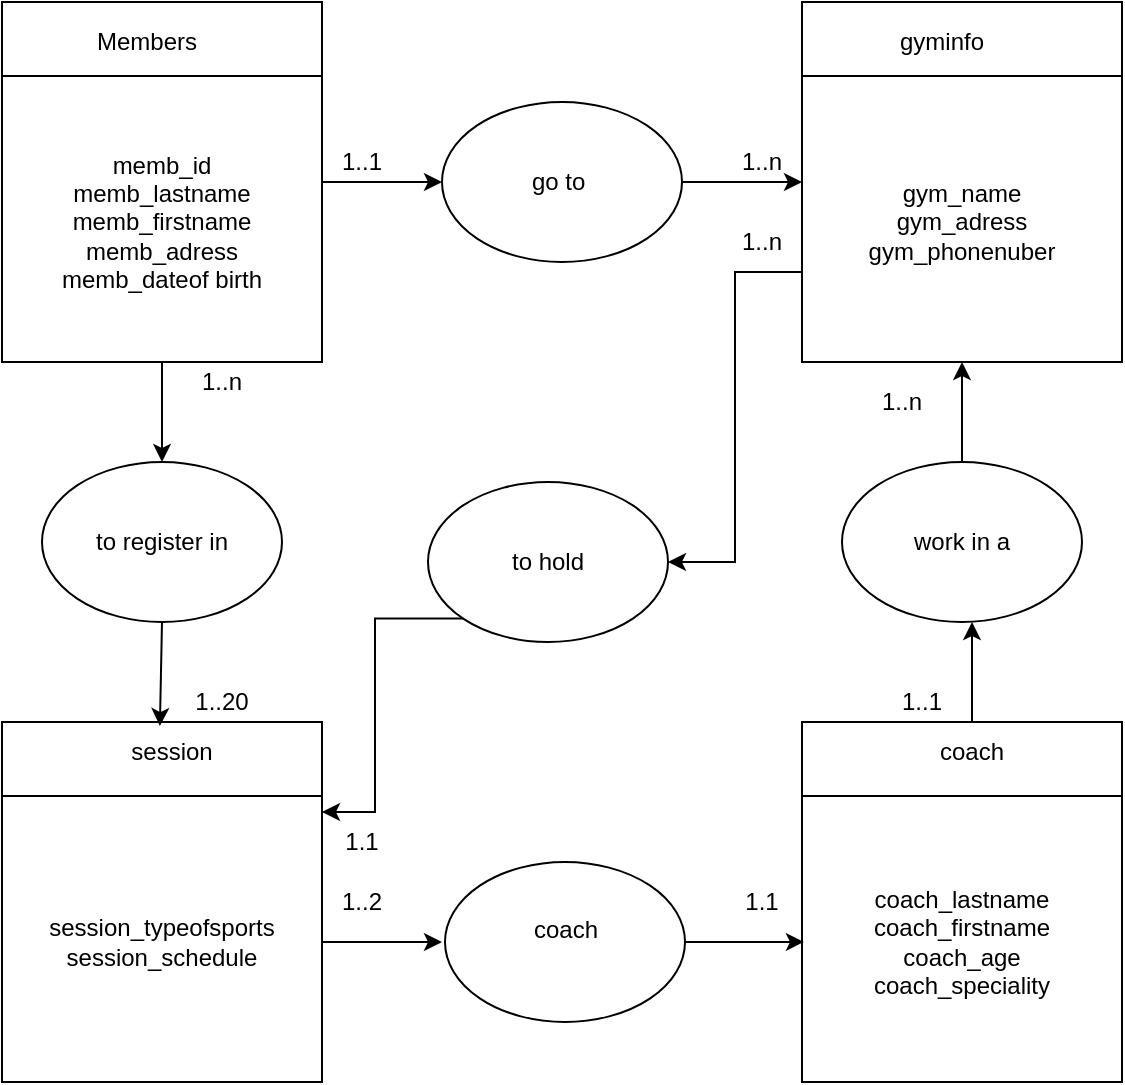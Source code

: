 <mxfile version="13.9.9" type="device"><diagram id="mj55TfUi-3Ab9iuLXIft" name="Page-1"><mxGraphModel dx="852" dy="494" grid="1" gridSize="10" guides="1" tooltips="1" connect="1" arrows="1" fold="1" page="1" pageScale="1" pageWidth="827" pageHeight="1169" math="0" shadow="0"><root><object label="" gymnasium="" id="0"><mxCell/></object><mxCell id="1" parent="0"/><mxCell id="18" value="" style="group" parent="1" vertex="1" connectable="0"><mxGeometry x="600" y="90" width="160" height="180" as="geometry"/></mxCell><mxCell id="15" value="" style="shape=internalStorage;whiteSpace=wrap;html=1;backgroundOutline=1;strokeColor=#000000;dx=0;dy=37;" parent="18" vertex="1"><mxGeometry width="160" height="180" as="geometry"/></mxCell><mxCell id="16" value="gyminfo" style="text;html=1;strokeColor=none;fillColor=none;align=center;verticalAlign=middle;whiteSpace=wrap;rounded=0;" parent="18" vertex="1"><mxGeometry x="50" y="10" width="40" height="20" as="geometry"/></mxCell><mxCell id="17" value="gym_name&lt;br&gt;gym_adress&lt;br&gt;gym_phonenuber" style="text;html=1;strokeColor=none;fillColor=none;align=center;verticalAlign=middle;whiteSpace=wrap;rounded=0;" parent="18" vertex="1"><mxGeometry x="10" y="50" width="140" height="120" as="geometry"/></mxCell><mxCell id="19" value="" style="group" parent="1" vertex="1" connectable="0"><mxGeometry x="200" y="90" width="160" height="180" as="geometry"/></mxCell><mxCell id="20" value="" style="shape=internalStorage;whiteSpace=wrap;html=1;backgroundOutline=1;strokeColor=#000000;dx=0;dy=37;" parent="19" vertex="1"><mxGeometry width="160" height="180" as="geometry"/></mxCell><mxCell id="22" value="memb_id&lt;br&gt;memb_lastname&lt;br&gt;memb_firstname&lt;br&gt;memb_adress&lt;br&gt;memb_dateof birth" style="text;html=1;strokeColor=none;fillColor=none;align=center;verticalAlign=middle;whiteSpace=wrap;rounded=0;" parent="19" vertex="1"><mxGeometry x="10" y="50" width="140" height="120" as="geometry"/></mxCell><mxCell id="23" value="Members" style="text;html=1;strokeColor=none;fillColor=none;align=center;verticalAlign=middle;whiteSpace=wrap;rounded=0;" parent="19" vertex="1"><mxGeometry x="5" y="10" width="135" height="20" as="geometry"/></mxCell><mxCell id="24" value="" style="group" parent="1" vertex="1" connectable="0"><mxGeometry x="200" y="450" width="160" height="180" as="geometry"/></mxCell><mxCell id="25" value="" style="shape=internalStorage;whiteSpace=wrap;html=1;backgroundOutline=1;strokeColor=#000000;dx=0;dy=37;" parent="24" vertex="1"><mxGeometry width="160" height="180" as="geometry"/></mxCell><mxCell id="27" value="session_typeofsports&lt;br&gt;session_schedule" style="text;html=1;strokeColor=none;fillColor=none;align=center;verticalAlign=middle;whiteSpace=wrap;rounded=0;" parent="24" vertex="1"><mxGeometry x="10" y="50" width="140" height="120" as="geometry"/></mxCell><mxCell id="28" value="session" style="text;html=1;strokeColor=none;fillColor=none;align=center;verticalAlign=middle;whiteSpace=wrap;rounded=0;" parent="24" vertex="1"><mxGeometry x="30" width="110" height="30" as="geometry"/></mxCell><mxCell id="29" value="" style="group" parent="1" vertex="1" connectable="0"><mxGeometry x="600" y="450" width="160" height="180" as="geometry"/></mxCell><mxCell id="30" value="" style="shape=internalStorage;whiteSpace=wrap;html=1;backgroundOutline=1;strokeColor=#000000;dx=0;dy=37;" parent="29" vertex="1"><mxGeometry width="160" height="180" as="geometry"/></mxCell><mxCell id="31" value="coach_lastname&lt;br&gt;coach_firstname&lt;br&gt;coach_age&lt;br&gt;coach_speciality" style="text;html=1;strokeColor=none;fillColor=none;align=center;verticalAlign=middle;whiteSpace=wrap;rounded=0;" parent="29" vertex="1"><mxGeometry x="10" y="50" width="140" height="120" as="geometry"/></mxCell><mxCell id="32" value="coach" style="text;html=1;strokeColor=none;fillColor=none;align=center;verticalAlign=middle;whiteSpace=wrap;rounded=0;" parent="29" vertex="1"><mxGeometry x="30" width="110" height="30" as="geometry"/></mxCell><mxCell id="83" style="edgeStyle=none;rounded=0;orthogonalLoop=1;jettySize=auto;html=1;exitX=0.5;exitY=0;exitDx=0;exitDy=0;" parent="29" source="32" target="32" edge="1"><mxGeometry relative="1" as="geometry"/></mxCell><mxCell id="85" style="edgeStyle=none;rounded=0;orthogonalLoop=1;jettySize=auto;html=1;exitX=0.25;exitY=0;exitDx=0;exitDy=0;" parent="29" source="32" target="32" edge="1"><mxGeometry relative="1" as="geometry"/></mxCell><mxCell id="78" style="edgeStyle=none;rounded=0;orthogonalLoop=1;jettySize=auto;html=1;exitX=0.5;exitY=0;exitDx=0;exitDy=0;entryX=0.5;entryY=1;entryDx=0;entryDy=0;" parent="1" source="44" target="15" edge="1"><mxGeometry relative="1" as="geometry"/></mxCell><mxCell id="44" value="" style="ellipse;whiteSpace=wrap;html=1;strokeColor=#000000;" parent="1" vertex="1"><mxGeometry x="620" y="320" width="120" height="80" as="geometry"/></mxCell><mxCell id="48" value="1..1" style="text;html=1;strokeColor=none;fillColor=none;align=center;verticalAlign=middle;whiteSpace=wrap;rounded=0;" parent="1" vertex="1"><mxGeometry x="360" y="160" width="40" height="20" as="geometry"/></mxCell><mxCell id="49" value="1..n" style="text;html=1;strokeColor=none;fillColor=none;align=center;verticalAlign=middle;whiteSpace=wrap;rounded=0;" parent="1" vertex="1"><mxGeometry x="560" y="160" width="40" height="20" as="geometry"/></mxCell><mxCell id="56" style="edgeStyle=none;rounded=0;orthogonalLoop=1;jettySize=auto;html=1;exitX=0.5;exitY=1;exitDx=0;exitDy=0;" parent="1" source="20" edge="1"><mxGeometry relative="1" as="geometry"><mxPoint x="280" y="320" as="targetPoint"/></mxGeometry></mxCell><mxCell id="58" value="1..n" style="text;html=1;strokeColor=none;fillColor=none;align=center;verticalAlign=middle;whiteSpace=wrap;rounded=0;" parent="1" vertex="1"><mxGeometry x="290" y="270" width="40" height="20" as="geometry"/></mxCell><mxCell id="59" value="1..20" style="text;html=1;strokeColor=none;fillColor=none;align=center;verticalAlign=middle;whiteSpace=wrap;rounded=0;" parent="1" vertex="1"><mxGeometry x="290" y="430" width="40" height="20" as="geometry"/></mxCell><mxCell id="62" value="" style="group" parent="1" vertex="1" connectable="0"><mxGeometry x="421.5" y="520" width="120" height="80" as="geometry"/></mxCell><mxCell id="39" value="" style="ellipse;whiteSpace=wrap;html=1;strokeColor=#000000;" parent="62" vertex="1"><mxGeometry width="120" height="80" as="geometry"/></mxCell><mxCell id="43" value="coach" style="text;html=1;strokeColor=none;fillColor=none;align=center;verticalAlign=middle;whiteSpace=wrap;rounded=0;" parent="62" vertex="1"><mxGeometry x="15" y="4" width="90" height="60" as="geometry"/></mxCell><mxCell id="90" style="edgeStyle=none;rounded=0;orthogonalLoop=1;jettySize=auto;html=1;exitX=0.25;exitY=0;exitDx=0;exitDy=0;" parent="62" source="43" target="43" edge="1"><mxGeometry relative="1" as="geometry"/></mxCell><mxCell id="65" value="1.1" style="text;html=1;strokeColor=none;fillColor=none;align=center;verticalAlign=middle;whiteSpace=wrap;rounded=0;" parent="1" vertex="1"><mxGeometry x="560" y="530" width="40" height="20" as="geometry"/></mxCell><mxCell id="66" value="1..2" style="text;html=1;strokeColor=none;fillColor=none;align=center;verticalAlign=middle;whiteSpace=wrap;rounded=0;" parent="1" vertex="1"><mxGeometry x="360" y="530" width="40" height="20" as="geometry"/></mxCell><mxCell id="67" value="" style="group" parent="1" vertex="1" connectable="0"><mxGeometry x="420" y="140" width="120" height="80" as="geometry"/></mxCell><mxCell id="34" value="" style="ellipse;whiteSpace=wrap;html=1;strokeColor=#000000;" parent="67" vertex="1"><mxGeometry width="120" height="80" as="geometry"/></mxCell><mxCell id="40" value="go to&amp;nbsp;" style="text;html=1;strokeColor=none;fillColor=none;align=center;verticalAlign=middle;whiteSpace=wrap;rounded=0;" parent="67" vertex="1"><mxGeometry x="15" y="15" width="90" height="50" as="geometry"/></mxCell><mxCell id="68" value="" style="group" parent="1" vertex="1" connectable="0"><mxGeometry x="220" y="320" width="120" height="80" as="geometry"/></mxCell><mxCell id="41" value="" style="ellipse;whiteSpace=wrap;html=1;strokeColor=#000000;" parent="68" vertex="1"><mxGeometry width="120" height="80" as="geometry"/></mxCell><mxCell id="42" value="to register in" style="text;html=1;strokeColor=none;fillColor=none;align=center;verticalAlign=middle;whiteSpace=wrap;rounded=0;" parent="68" vertex="1"><mxGeometry x="10" y="20" width="100" height="40" as="geometry"/></mxCell><mxCell id="71" style="edgeStyle=none;rounded=0;orthogonalLoop=1;jettySize=auto;html=1;exitX=1;exitY=0.5;exitDx=0;exitDy=0;entryX=0;entryY=0.5;entryDx=0;entryDy=0;" parent="1" source="20" target="34" edge="1"><mxGeometry relative="1" as="geometry"/></mxCell><mxCell id="73" style="edgeStyle=none;rounded=0;orthogonalLoop=1;jettySize=auto;html=1;entryX=0;entryY=0.5;entryDx=0;entryDy=0;" parent="1" target="15" edge="1"><mxGeometry relative="1" as="geometry"><mxPoint x="540" y="180" as="sourcePoint"/></mxGeometry></mxCell><mxCell id="75" value="work in a" style="text;html=1;strokeColor=none;fillColor=none;align=center;verticalAlign=middle;whiteSpace=wrap;rounded=0;" parent="1" vertex="1"><mxGeometry x="645" y="340" width="70" height="40" as="geometry"/></mxCell><mxCell id="88" value="1..n" style="text;html=1;strokeColor=none;fillColor=none;align=center;verticalAlign=middle;whiteSpace=wrap;rounded=0;" parent="1" vertex="1"><mxGeometry x="630" y="280" width="40" height="20" as="geometry"/></mxCell><mxCell id="89" value="1..1" style="text;html=1;strokeColor=none;fillColor=none;align=center;verticalAlign=middle;whiteSpace=wrap;rounded=0;" parent="1" vertex="1"><mxGeometry x="640" y="430" width="40" height="20" as="geometry"/></mxCell><mxCell id="94" style="edgeStyle=none;rounded=0;orthogonalLoop=1;jettySize=auto;html=1;exitX=1;exitY=0.5;exitDx=0;exitDy=0;entryX=0.006;entryY=0.611;entryDx=0;entryDy=0;entryPerimeter=0;" parent="1" source="39" target="30" edge="1"><mxGeometry relative="1" as="geometry"/></mxCell><mxCell id="96" style="edgeStyle=none;rounded=0;orthogonalLoop=1;jettySize=auto;html=1;" parent="1" edge="1"><mxGeometry relative="1" as="geometry"><mxPoint x="420" y="560" as="targetPoint"/><mxPoint x="360" y="560" as="sourcePoint"/></mxGeometry></mxCell><mxCell id="97" style="edgeStyle=none;rounded=0;orthogonalLoop=1;jettySize=auto;html=1;exitX=0.5;exitY=0;exitDx=0;exitDy=0;" parent="1" source="32" edge="1"><mxGeometry relative="1" as="geometry"><mxPoint x="685" y="400" as="targetPoint"/></mxGeometry></mxCell><mxCell id="98" style="edgeStyle=none;rounded=0;orthogonalLoop=1;jettySize=auto;html=1;exitX=0.5;exitY=1;exitDx=0;exitDy=0;entryX=0.445;entryY=0.067;entryDx=0;entryDy=0;entryPerimeter=0;" parent="1" source="41" target="28" edge="1"><mxGeometry relative="1" as="geometry"/></mxCell><mxCell id="99" value="" style="group" parent="1" vertex="1" connectable="0"><mxGeometry x="413" y="330" width="120" height="80" as="geometry"/></mxCell><mxCell id="100" value="" style="ellipse;whiteSpace=wrap;html=1;strokeColor=#000000;" parent="99" vertex="1"><mxGeometry width="120" height="80" as="geometry"/></mxCell><mxCell id="101" value="to hold" style="text;html=1;strokeColor=none;fillColor=none;align=center;verticalAlign=middle;whiteSpace=wrap;rounded=0;" parent="99" vertex="1"><mxGeometry x="10" y="20" width="100" height="40" as="geometry"/></mxCell><mxCell id="104" style="edgeStyle=orthogonalEdgeStyle;rounded=0;orthogonalLoop=1;jettySize=auto;html=1;exitX=0;exitY=0.75;exitDx=0;exitDy=0;entryX=1;entryY=0.5;entryDx=0;entryDy=0;" parent="1" source="15" target="100" edge="1"><mxGeometry relative="1" as="geometry"/></mxCell><mxCell id="105" style="edgeStyle=orthogonalEdgeStyle;rounded=0;orthogonalLoop=1;jettySize=auto;html=1;exitX=0;exitY=1;exitDx=0;exitDy=0;entryX=1;entryY=0.25;entryDx=0;entryDy=0;" parent="1" source="100" target="25" edge="1"><mxGeometry relative="1" as="geometry"/></mxCell><mxCell id="106" value="1..n" style="text;html=1;strokeColor=none;fillColor=none;align=center;verticalAlign=middle;whiteSpace=wrap;rounded=0;" parent="1" vertex="1"><mxGeometry x="560" y="200" width="40" height="20" as="geometry"/></mxCell><mxCell id="107" value="1.1" style="text;html=1;strokeColor=none;fillColor=none;align=center;verticalAlign=middle;whiteSpace=wrap;rounded=0;" parent="1" vertex="1"><mxGeometry x="360" y="500" width="40" height="20" as="geometry"/></mxCell></root></mxGraphModel></diagram></mxfile>